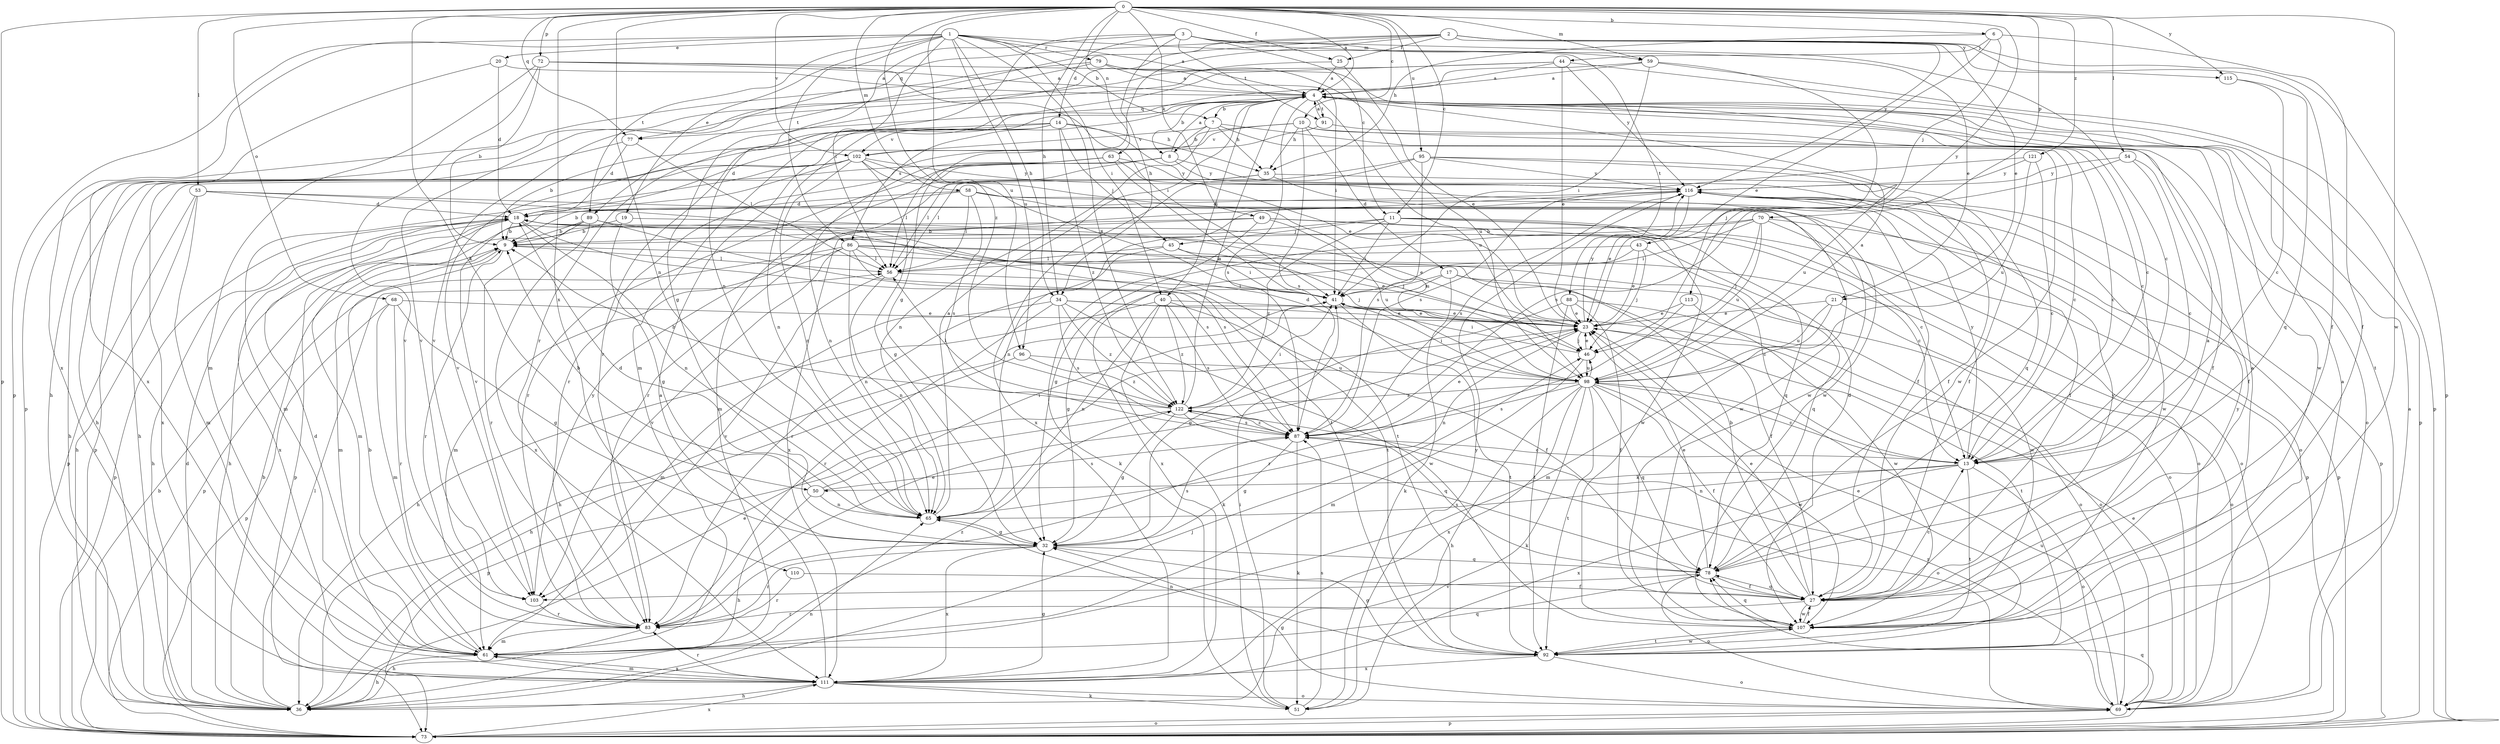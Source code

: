 strict digraph  {
0;
1;
2;
3;
4;
6;
7;
8;
9;
10;
11;
13;
14;
17;
18;
19;
20;
21;
23;
25;
27;
32;
34;
35;
36;
40;
41;
43;
44;
45;
46;
49;
50;
51;
53;
54;
56;
58;
59;
61;
63;
65;
68;
69;
70;
72;
73;
77;
78;
79;
83;
86;
87;
88;
89;
91;
92;
95;
96;
98;
102;
103;
107;
110;
111;
113;
115;
116;
121;
122;
0 -> 4  [label=a];
0 -> 6  [label=b];
0 -> 10  [label=c];
0 -> 11  [label=c];
0 -> 25  [label=f];
0 -> 34  [label=h];
0 -> 49  [label=k];
0 -> 50  [label=k];
0 -> 53  [label=l];
0 -> 54  [label=l];
0 -> 58  [label=m];
0 -> 59  [label=m];
0 -> 63  [label=n];
0 -> 65  [label=n];
0 -> 68  [label=o];
0 -> 70  [label=p];
0 -> 72  [label=p];
0 -> 73  [label=p];
0 -> 77  [label=q];
0 -> 95  [label=u];
0 -> 96  [label=u];
0 -> 102  [label=v];
0 -> 107  [label=w];
0 -> 110  [label=x];
0 -> 113  [label=y];
0 -> 115  [label=y];
0 -> 121  [label=z];
0 -> 122  [label=z];
1 -> 4  [label=a];
1 -> 7  [label=b];
1 -> 19  [label=e];
1 -> 20  [label=e];
1 -> 34  [label=h];
1 -> 40  [label=i];
1 -> 56  [label=l];
1 -> 73  [label=p];
1 -> 79  [label=r];
1 -> 86  [label=s];
1 -> 88  [label=t];
1 -> 89  [label=t];
1 -> 96  [label=u];
1 -> 111  [label=x];
1 -> 122  [label=z];
2 -> 21  [label=e];
2 -> 25  [label=f];
2 -> 27  [label=f];
2 -> 32  [label=g];
2 -> 73  [label=p];
2 -> 77  [label=q];
2 -> 83  [label=r];
2 -> 89  [label=t];
2 -> 115  [label=y];
2 -> 116  [label=y];
3 -> 11  [label=c];
3 -> 13  [label=c];
3 -> 14  [label=d];
3 -> 21  [label=e];
3 -> 32  [label=g];
3 -> 34  [label=h];
3 -> 59  [label=m];
3 -> 65  [label=n];
3 -> 91  [label=t];
4 -> 7  [label=b];
4 -> 8  [label=b];
4 -> 13  [label=c];
4 -> 40  [label=i];
4 -> 73  [label=p];
4 -> 77  [label=q];
4 -> 86  [label=s];
4 -> 87  [label=s];
4 -> 91  [label=t];
4 -> 98  [label=u];
4 -> 107  [label=w];
6 -> 23  [label=e];
6 -> 27  [label=f];
6 -> 35  [label=h];
6 -> 43  [label=j];
6 -> 44  [label=j];
7 -> 8  [label=b];
7 -> 13  [label=c];
7 -> 35  [label=h];
7 -> 65  [label=n];
7 -> 102  [label=v];
7 -> 107  [label=w];
8 -> 4  [label=a];
8 -> 27  [label=f];
8 -> 56  [label=l];
8 -> 61  [label=m];
8 -> 83  [label=r];
8 -> 116  [label=y];
9 -> 56  [label=l];
9 -> 61  [label=m];
9 -> 83  [label=r];
10 -> 13  [label=c];
10 -> 17  [label=d];
10 -> 18  [label=d];
10 -> 27  [label=f];
10 -> 35  [label=h];
10 -> 87  [label=s];
10 -> 102  [label=v];
11 -> 13  [label=c];
11 -> 41  [label=i];
11 -> 45  [label=j];
11 -> 69  [label=o];
11 -> 73  [label=p];
11 -> 111  [label=x];
11 -> 122  [label=z];
13 -> 50  [label=k];
13 -> 65  [label=n];
13 -> 69  [label=o];
13 -> 92  [label=t];
13 -> 111  [label=x];
13 -> 116  [label=y];
14 -> 9  [label=b];
14 -> 23  [label=e];
14 -> 35  [label=h];
14 -> 45  [label=j];
14 -> 65  [label=n];
14 -> 102  [label=v];
14 -> 103  [label=v];
14 -> 122  [label=z];
17 -> 27  [label=f];
17 -> 32  [label=g];
17 -> 41  [label=i];
17 -> 51  [label=k];
17 -> 107  [label=w];
18 -> 9  [label=b];
18 -> 36  [label=h];
18 -> 46  [label=j];
18 -> 61  [label=m];
18 -> 65  [label=n];
18 -> 73  [label=p];
18 -> 87  [label=s];
18 -> 111  [label=x];
19 -> 9  [label=b];
19 -> 23  [label=e];
19 -> 32  [label=g];
20 -> 4  [label=a];
20 -> 18  [label=d];
20 -> 111  [label=x];
21 -> 23  [label=e];
21 -> 61  [label=m];
21 -> 69  [label=o];
21 -> 98  [label=u];
23 -> 46  [label=j];
23 -> 65  [label=n];
23 -> 92  [label=t];
23 -> 116  [label=y];
25 -> 4  [label=a];
25 -> 23  [label=e];
25 -> 103  [label=v];
27 -> 9  [label=b];
27 -> 13  [label=c];
27 -> 23  [label=e];
27 -> 78  [label=q];
27 -> 83  [label=r];
27 -> 107  [label=w];
27 -> 116  [label=y];
32 -> 78  [label=q];
32 -> 83  [label=r];
32 -> 87  [label=s];
32 -> 111  [label=x];
34 -> 23  [label=e];
34 -> 61  [label=m];
34 -> 69  [label=o];
34 -> 83  [label=r];
34 -> 87  [label=s];
34 -> 107  [label=w];
34 -> 122  [label=z];
35 -> 27  [label=f];
35 -> 36  [label=h];
35 -> 83  [label=r];
35 -> 107  [label=w];
36 -> 9  [label=b];
36 -> 18  [label=d];
36 -> 23  [label=e];
36 -> 46  [label=j];
36 -> 56  [label=l];
36 -> 65  [label=n];
40 -> 23  [label=e];
40 -> 27  [label=f];
40 -> 36  [label=h];
40 -> 51  [label=k];
40 -> 65  [label=n];
40 -> 87  [label=s];
40 -> 122  [label=z];
41 -> 23  [label=e];
41 -> 36  [label=h];
41 -> 92  [label=t];
43 -> 23  [label=e];
43 -> 46  [label=j];
43 -> 56  [label=l];
43 -> 78  [label=q];
43 -> 111  [label=x];
44 -> 4  [label=a];
44 -> 23  [label=e];
44 -> 36  [label=h];
44 -> 83  [label=r];
44 -> 92  [label=t];
44 -> 116  [label=y];
45 -> 41  [label=i];
45 -> 46  [label=j];
45 -> 56  [label=l];
45 -> 83  [label=r];
46 -> 23  [label=e];
46 -> 41  [label=i];
46 -> 61  [label=m];
46 -> 98  [label=u];
49 -> 9  [label=b];
49 -> 36  [label=h];
49 -> 51  [label=k];
49 -> 78  [label=q];
49 -> 98  [label=u];
49 -> 107  [label=w];
50 -> 9  [label=b];
50 -> 36  [label=h];
50 -> 41  [label=i];
50 -> 65  [label=n];
50 -> 87  [label=s];
51 -> 41  [label=i];
51 -> 87  [label=s];
51 -> 116  [label=y];
53 -> 13  [label=c];
53 -> 18  [label=d];
53 -> 36  [label=h];
53 -> 61  [label=m];
53 -> 73  [label=p];
53 -> 92  [label=t];
54 -> 13  [label=c];
54 -> 27  [label=f];
54 -> 87  [label=s];
54 -> 116  [label=y];
56 -> 41  [label=i];
56 -> 65  [label=n];
56 -> 103  [label=v];
58 -> 9  [label=b];
58 -> 18  [label=d];
58 -> 56  [label=l];
58 -> 69  [label=o];
58 -> 87  [label=s];
58 -> 98  [label=u];
58 -> 107  [label=w];
59 -> 4  [label=a];
59 -> 41  [label=i];
59 -> 46  [label=j];
59 -> 61  [label=m];
59 -> 73  [label=p];
61 -> 9  [label=b];
61 -> 18  [label=d];
61 -> 36  [label=h];
61 -> 78  [label=q];
61 -> 111  [label=x];
61 -> 122  [label=z];
63 -> 27  [label=f];
63 -> 41  [label=i];
63 -> 56  [label=l];
63 -> 65  [label=n];
63 -> 111  [label=x];
63 -> 116  [label=y];
65 -> 4  [label=a];
65 -> 18  [label=d];
65 -> 32  [label=g];
68 -> 23  [label=e];
68 -> 32  [label=g];
68 -> 61  [label=m];
68 -> 73  [label=p];
68 -> 83  [label=r];
69 -> 4  [label=a];
69 -> 23  [label=e];
69 -> 32  [label=g];
69 -> 73  [label=p];
69 -> 98  [label=u];
69 -> 122  [label=z];
70 -> 9  [label=b];
70 -> 32  [label=g];
70 -> 41  [label=i];
70 -> 46  [label=j];
70 -> 69  [label=o];
70 -> 73  [label=p];
70 -> 98  [label=u];
72 -> 4  [label=a];
72 -> 9  [label=b];
72 -> 13  [label=c];
72 -> 41  [label=i];
72 -> 61  [label=m];
72 -> 103  [label=v];
73 -> 9  [label=b];
73 -> 69  [label=o];
73 -> 78  [label=q];
73 -> 111  [label=x];
77 -> 18  [label=d];
77 -> 36  [label=h];
77 -> 56  [label=l];
78 -> 4  [label=a];
78 -> 18  [label=d];
78 -> 23  [label=e];
78 -> 27  [label=f];
78 -> 69  [label=o];
78 -> 87  [label=s];
78 -> 103  [label=v];
79 -> 4  [label=a];
79 -> 41  [label=i];
79 -> 73  [label=p];
79 -> 98  [label=u];
79 -> 103  [label=v];
83 -> 23  [label=e];
83 -> 36  [label=h];
83 -> 61  [label=m];
86 -> 13  [label=c];
86 -> 23  [label=e];
86 -> 56  [label=l];
86 -> 61  [label=m];
86 -> 65  [label=n];
86 -> 69  [label=o];
86 -> 73  [label=p];
86 -> 92  [label=t];
86 -> 103  [label=v];
87 -> 13  [label=c];
87 -> 23  [label=e];
87 -> 32  [label=g];
87 -> 51  [label=k];
87 -> 69  [label=o];
87 -> 122  [label=z];
88 -> 23  [label=e];
88 -> 27  [label=f];
88 -> 32  [label=g];
88 -> 69  [label=o];
88 -> 92  [label=t];
89 -> 9  [label=b];
89 -> 73  [label=p];
89 -> 83  [label=r];
89 -> 87  [label=s];
89 -> 92  [label=t];
89 -> 111  [label=x];
91 -> 4  [label=a];
91 -> 69  [label=o];
91 -> 83  [label=r];
92 -> 4  [label=a];
92 -> 23  [label=e];
92 -> 32  [label=g];
92 -> 65  [label=n];
92 -> 69  [label=o];
92 -> 107  [label=w];
92 -> 111  [label=x];
95 -> 56  [label=l];
95 -> 78  [label=q];
95 -> 87  [label=s];
95 -> 98  [label=u];
95 -> 111  [label=x];
95 -> 116  [label=y];
96 -> 36  [label=h];
96 -> 98  [label=u];
96 -> 122  [label=z];
98 -> 4  [label=a];
98 -> 13  [label=c];
98 -> 18  [label=d];
98 -> 27  [label=f];
98 -> 36  [label=h];
98 -> 41  [label=i];
98 -> 46  [label=j];
98 -> 51  [label=k];
98 -> 78  [label=q];
98 -> 87  [label=s];
98 -> 92  [label=t];
98 -> 107  [label=w];
98 -> 111  [label=x];
98 -> 122  [label=z];
102 -> 32  [label=g];
102 -> 36  [label=h];
102 -> 41  [label=i];
102 -> 61  [label=m];
102 -> 65  [label=n];
102 -> 73  [label=p];
102 -> 103  [label=v];
102 -> 107  [label=w];
102 -> 116  [label=y];
103 -> 83  [label=r];
103 -> 116  [label=y];
107 -> 4  [label=a];
107 -> 27  [label=f];
107 -> 78  [label=q];
107 -> 92  [label=t];
107 -> 116  [label=y];
110 -> 27  [label=f];
110 -> 83  [label=r];
111 -> 4  [label=a];
111 -> 32  [label=g];
111 -> 36  [label=h];
111 -> 51  [label=k];
111 -> 61  [label=m];
111 -> 69  [label=o];
111 -> 83  [label=r];
113 -> 23  [label=e];
113 -> 83  [label=r];
113 -> 107  [label=w];
115 -> 13  [label=c];
115 -> 78  [label=q];
116 -> 18  [label=d];
116 -> 23  [label=e];
116 -> 27  [label=f];
116 -> 65  [label=n];
116 -> 73  [label=p];
116 -> 87  [label=s];
116 -> 107  [label=w];
121 -> 13  [label=c];
121 -> 87  [label=s];
121 -> 98  [label=u];
121 -> 116  [label=y];
122 -> 4  [label=a];
122 -> 9  [label=b];
122 -> 32  [label=g];
122 -> 41  [label=i];
122 -> 56  [label=l];
122 -> 73  [label=p];
122 -> 78  [label=q];
122 -> 87  [label=s];
}
